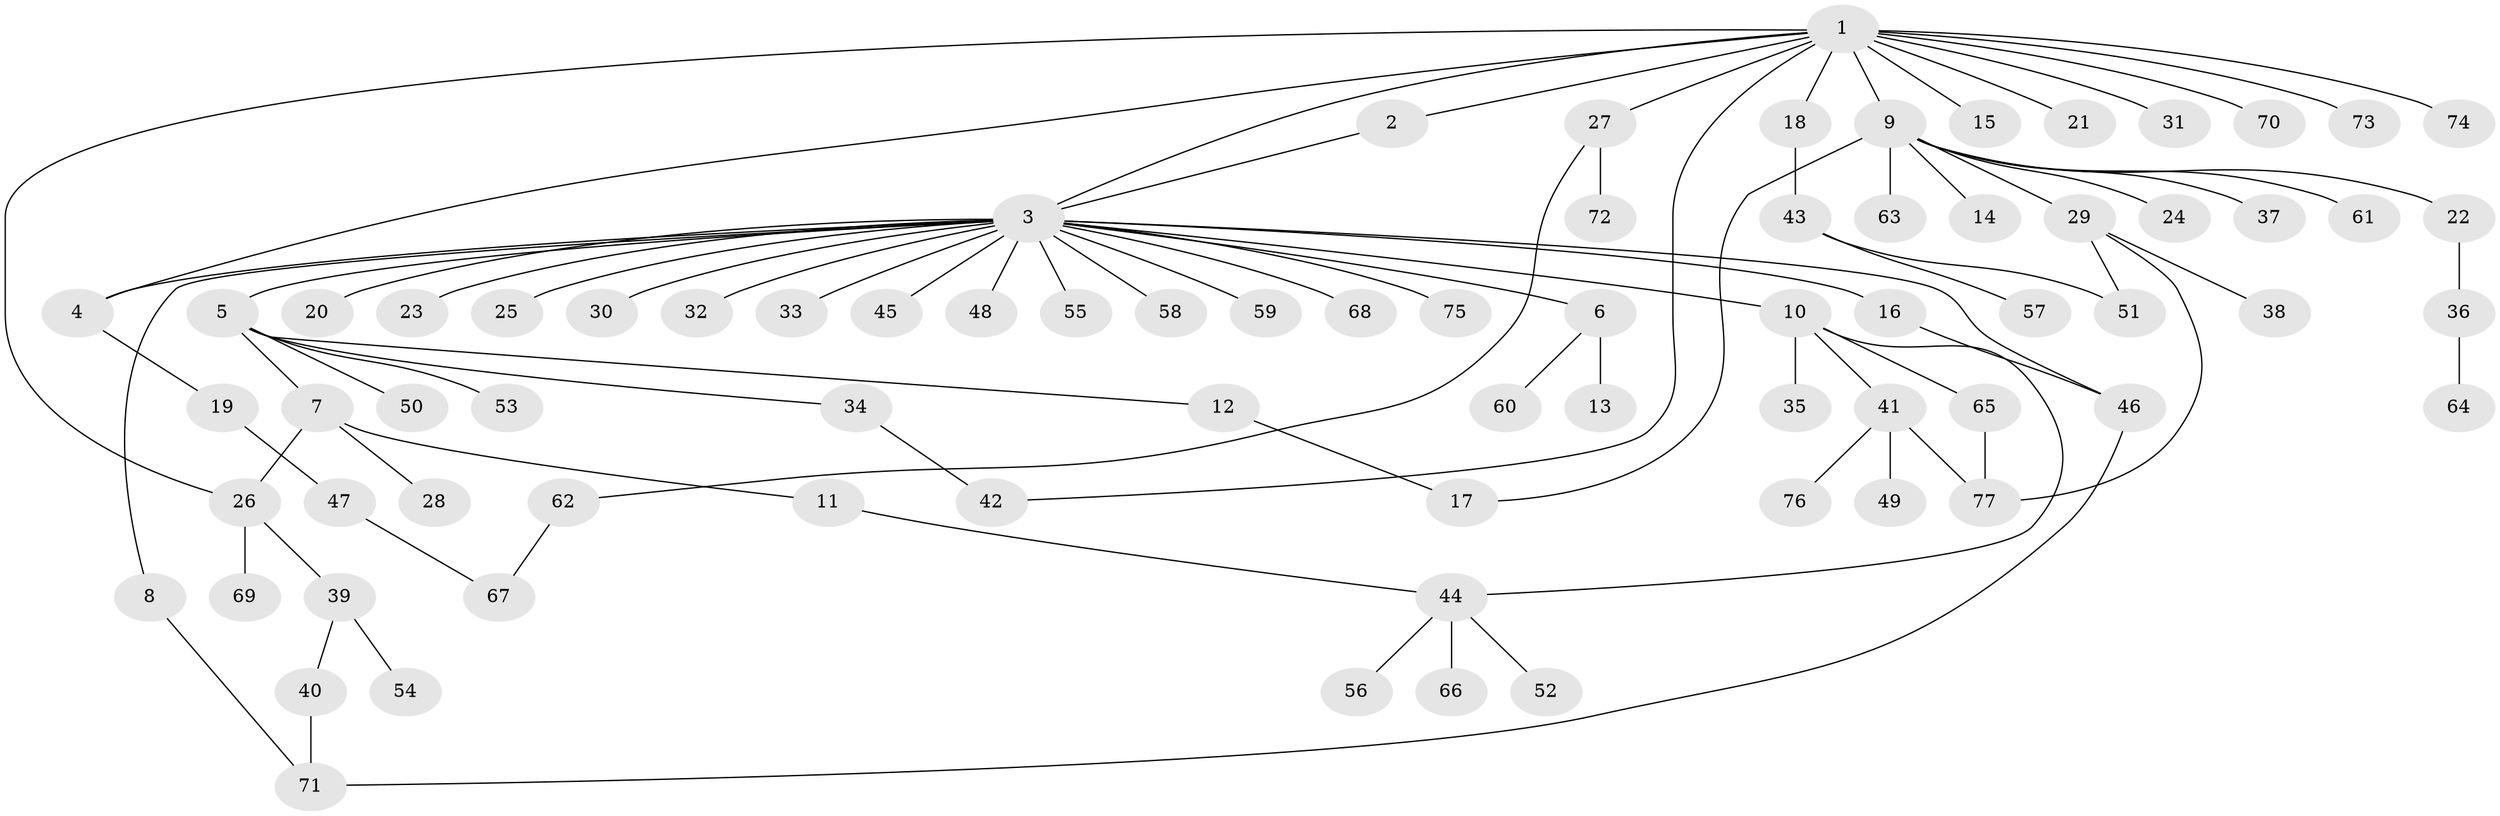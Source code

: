 // original degree distribution, {15: 0.009174311926605505, 2: 0.1743119266055046, 24: 0.009174311926605505, 4: 0.045871559633027525, 8: 0.009174311926605505, 5: 0.03669724770642202, 3: 0.11009174311926606, 10: 0.009174311926605505, 6: 0.01834862385321101, 1: 0.5779816513761468}
// Generated by graph-tools (version 1.1) at 2025/50/03/04/25 22:50:13]
// undirected, 77 vertices, 89 edges
graph export_dot {
  node [color=gray90,style=filled];
  1;
  2;
  3;
  4;
  5;
  6;
  7;
  8;
  9;
  10;
  11;
  12;
  13;
  14;
  15;
  16;
  17;
  18;
  19;
  20;
  21;
  22;
  23;
  24;
  25;
  26;
  27;
  28;
  29;
  30;
  31;
  32;
  33;
  34;
  35;
  36;
  37;
  38;
  39;
  40;
  41;
  42;
  43;
  44;
  45;
  46;
  47;
  48;
  49;
  50;
  51;
  52;
  53;
  54;
  55;
  56;
  57;
  58;
  59;
  60;
  61;
  62;
  63;
  64;
  65;
  66;
  67;
  68;
  69;
  70;
  71;
  72;
  73;
  74;
  75;
  76;
  77;
  1 -- 2 [weight=1.0];
  1 -- 3 [weight=1.0];
  1 -- 4 [weight=1.0];
  1 -- 9 [weight=1.0];
  1 -- 15 [weight=1.0];
  1 -- 18 [weight=1.0];
  1 -- 21 [weight=1.0];
  1 -- 26 [weight=1.0];
  1 -- 27 [weight=1.0];
  1 -- 31 [weight=1.0];
  1 -- 42 [weight=1.0];
  1 -- 70 [weight=1.0];
  1 -- 73 [weight=1.0];
  1 -- 74 [weight=1.0];
  2 -- 3 [weight=1.0];
  3 -- 4 [weight=1.0];
  3 -- 5 [weight=1.0];
  3 -- 6 [weight=1.0];
  3 -- 8 [weight=1.0];
  3 -- 10 [weight=1.0];
  3 -- 16 [weight=1.0];
  3 -- 20 [weight=1.0];
  3 -- 23 [weight=1.0];
  3 -- 25 [weight=1.0];
  3 -- 30 [weight=1.0];
  3 -- 32 [weight=1.0];
  3 -- 33 [weight=1.0];
  3 -- 45 [weight=1.0];
  3 -- 46 [weight=1.0];
  3 -- 48 [weight=1.0];
  3 -- 55 [weight=1.0];
  3 -- 58 [weight=1.0];
  3 -- 59 [weight=1.0];
  3 -- 68 [weight=1.0];
  3 -- 75 [weight=1.0];
  4 -- 19 [weight=1.0];
  5 -- 7 [weight=1.0];
  5 -- 12 [weight=1.0];
  5 -- 34 [weight=1.0];
  5 -- 50 [weight=1.0];
  5 -- 53 [weight=1.0];
  6 -- 13 [weight=1.0];
  6 -- 60 [weight=1.0];
  7 -- 11 [weight=1.0];
  7 -- 26 [weight=1.0];
  7 -- 28 [weight=1.0];
  8 -- 71 [weight=1.0];
  9 -- 14 [weight=1.0];
  9 -- 17 [weight=1.0];
  9 -- 22 [weight=1.0];
  9 -- 24 [weight=1.0];
  9 -- 29 [weight=1.0];
  9 -- 37 [weight=1.0];
  9 -- 61 [weight=1.0];
  9 -- 63 [weight=1.0];
  10 -- 35 [weight=1.0];
  10 -- 41 [weight=1.0];
  10 -- 44 [weight=1.0];
  10 -- 65 [weight=1.0];
  11 -- 44 [weight=1.0];
  12 -- 17 [weight=1.0];
  16 -- 46 [weight=1.0];
  18 -- 43 [weight=1.0];
  19 -- 47 [weight=1.0];
  22 -- 36 [weight=1.0];
  26 -- 39 [weight=1.0];
  26 -- 69 [weight=1.0];
  27 -- 62 [weight=1.0];
  27 -- 72 [weight=1.0];
  29 -- 38 [weight=1.0];
  29 -- 51 [weight=1.0];
  29 -- 77 [weight=1.0];
  34 -- 42 [weight=1.0];
  36 -- 64 [weight=1.0];
  39 -- 40 [weight=1.0];
  39 -- 54 [weight=1.0];
  40 -- 71 [weight=1.0];
  41 -- 49 [weight=1.0];
  41 -- 76 [weight=1.0];
  41 -- 77 [weight=1.0];
  43 -- 51 [weight=1.0];
  43 -- 57 [weight=1.0];
  44 -- 52 [weight=1.0];
  44 -- 56 [weight=1.0];
  44 -- 66 [weight=1.0];
  46 -- 71 [weight=1.0];
  47 -- 67 [weight=1.0];
  62 -- 67 [weight=1.0];
  65 -- 77 [weight=1.0];
}
